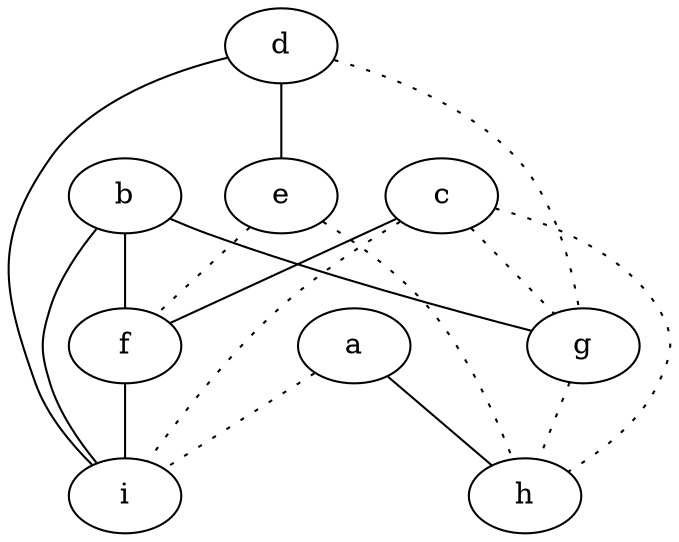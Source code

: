 graph {
a -- h;
a -- i [style=dotted];
b -- f;
b -- g;
b -- i;
c -- f;
c -- g [style=dotted];
c -- h [style=dotted];
c -- i [style=dotted];
d -- e;
d -- g [style=dotted];
d -- i;
e -- f [style=dotted];
e -- h [style=dotted];
f -- i;
g -- h [style=dotted];
}
